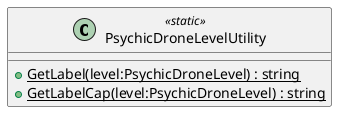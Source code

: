 @startuml
class PsychicDroneLevelUtility <<static>> {
    + {static} GetLabel(level:PsychicDroneLevel) : string
    + {static} GetLabelCap(level:PsychicDroneLevel) : string
}
@enduml
